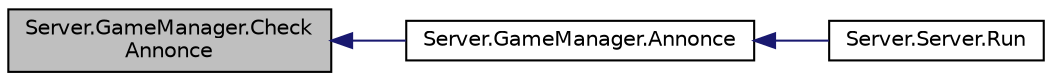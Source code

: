 digraph "Server.GameManager.CheckAnnonce"
{
  edge [fontname="Helvetica",fontsize="10",labelfontname="Helvetica",labelfontsize="10"];
  node [fontname="Helvetica",fontsize="10",shape=record];
  rankdir="LR";
  Node6 [label="Server.GameManager.Check\lAnnonce",height=0.2,width=0.4,color="black", fillcolor="grey75", style="filled", fontcolor="black"];
  Node6 -> Node7 [dir="back",color="midnightblue",fontsize="10",style="solid"];
  Node7 [label="Server.GameManager.Annonce",height=0.2,width=0.4,color="black", fillcolor="white", style="filled",URL="$class_server_1_1_game_manager.html#a8f9c1e139a56849d75ecbe8ab73243ac"];
  Node7 -> Node8 [dir="back",color="midnightblue",fontsize="10",style="solid"];
  Node8 [label="Server.Server.Run",height=0.2,width=0.4,color="black", fillcolor="white", style="filled",URL="$class_server_1_1_server.html#a40d5db9d850120c06889f827e8ce259a"];
}
